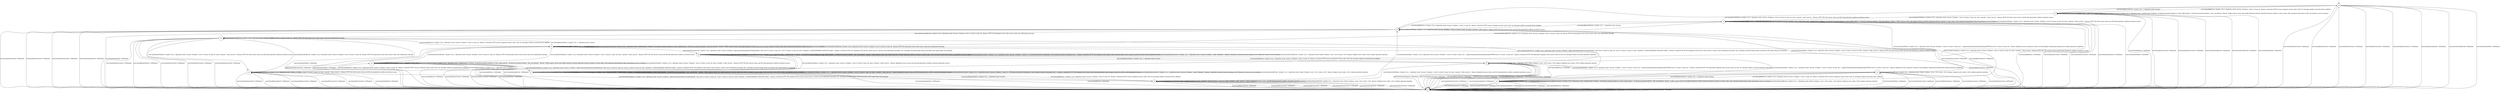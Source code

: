 digraph g {

	s0 [shape="circle" label="s0"];
	s1 [shape="circle" label="s1"];
	s2 [shape="circle" label="s2"];
	s3 [shape="circle" label="s3"];
	s4 [shape="circle" label="s4"];
	s5 [shape="circle" label="s5"];
	s6 [shape="circle" label="s6"];
	s7 [shape="circle" label="s7"];
	s8 [shape="circle" label="s8"];
	s9 [shape="circle" label="s9"];
	s10 [shape="circle" label="s10"];
	s11 [shape="circle" label="s11"];
	s12 [shape="circle" label="s12"];
	s13 [shape="circle" label="s13"];
	s14 [shape="circle" label="s14"];
	s0 -> s2 [label="user1|remote|DeviceControl / NoElement"];
	s0 -> s1 [label="user1|local|AddDevice / Symbol: CLS_0. Operation result: Success. Evidence: 'status':0,'msg':'ok'. Reason: Consistent HTTP success responses (status code 0 with 'ok' message) confirm successful device addition."];
	s0 -> s2 [label="user1|local|RemoveDevice / NoElement"];
	s0 -> s2 [label="user1|local|DeviceControl / NoElement"];
	s0 -> s4 [label="user1|local|InviteToHome / Symbol: CLS_0. Operation result: Success. Evidence: ''error':0,'status':0,'msg':'ok','data':{'qrcode':'11Abs_Len14|'}'. Reason: HTTP 200 with success status and QR code generation confirms invitation success"];
	s0 -> s2 [label="user2|local|DeviceControl / NoElement"];
	s0 -> s2 [label="user2|remote|DeviceControl / NoElement"];
	s0 -> s2 [label="user2|remote|AcceptInvite / NoElement"];
	s0 -> s2 [label="user2|remote|ScanQRCode / NoElement"];
	s0 -> s2 [label="user2|remote|QuitHome / NoElement"];
	s1 -> s1 [label="user1|remote|DeviceControl / Symbol: CLS_-1. Operation result: Success."];
	s1 -> s2 [label="user1|local|AddDevice / NoElement"];
	s1 -> s0 [label="user1|local|RemoveDevice / Symbol: CLS_-1. Operation result: Success."];
	s1 -> s1 [label="user1|local|DeviceControl / Symbol: CLS_0. Operation result: Undetermined. Evidence: 'No decisive payload evidence or clear traffic pattern'; 'No decisive payload evidence'; 'Abs_Len patterns'. Reason: Traffic analysis shows only length indicators without operation-relevant content or status codes, with consistent observation of Abs_Len patterns across all reports"];
	s1 -> s3 [label="user1|local|InviteToHome / Symbol: CLS_0. Operation result: Success. Evidence: ''error':0,'status':0,'msg':'ok','data':{'qrcode':'11Abs_Len14|'}'. Reason: HTTP 200 with success status and QR code generation confirms invitation success"];
	s1 -> s2 [label="user2|local|DeviceControl / NoElement"];
	s1 -> s2 [label="user2|remote|DeviceControl / NoElement"];
	s1 -> s2 [label="user2|remote|AcceptInvite / NoElement"];
	s1 -> s2 [label="user2|remote|ScanQRCode / NoElement"];
	s1 -> s2 [label="user2|remote|QuitHome / NoElement"];
	s2 -> s2 [label="user1|remote|DeviceControl / NoElement"];
	s2 -> s2 [label="user1|local|AddDevice / NoElement"];
	s2 -> s2 [label="user1|local|RemoveDevice / NoElement"];
	s2 -> s2 [label="user1|local|DeviceControl / NoElement"];
	s2 -> s2 [label="user1|local|InviteToHome / NoElement"];
	s2 -> s2 [label="user2|local|DeviceControl / NoElement"];
	s2 -> s2 [label="user2|remote|DeviceControl / NoElement"];
	s2 -> s2 [label="user2|remote|AcceptInvite / NoElement"];
	s2 -> s2 [label="user2|remote|ScanQRCode / NoElement"];
	s2 -> s2 [label="user2|remote|QuitHome / NoElement"];
	s3 -> s3 [label="user1|remote|DeviceControl / Symbol: CLS_-1. Operation result: Success."];
	s3 -> s2 [label="user1|local|AddDevice / NoElement"];
	s3 -> s4 [label="user1|local|RemoveDevice / Symbol: CLS_-1. Operation result: Success."];
	s3 -> s3 [label="user1|local|DeviceControl / Symbol: CLS_0. Operation result: Undetermined. Evidence: 'No decisive payload evidence or clear traffic pattern'; 'No decisive payload evidence'; 'Abs_Len patterns'. Reason: Traffic analysis shows only length indicators without operation-relevant content or status codes, with consistent observation of Abs_Len patterns across all reports"];
	s3 -> s3 [label="user1|local|InviteToHome / Symbol: CLS_0. Operation result: Success. Evidence: ''error':0,'status':0,'msg':'ok','data':{'qrcode':'11Abs_Len14|'}'. Reason: HTTP 200 with success status and QR code generation confirms invitation success"];
	s3 -> s2 [label="user2|local|DeviceControl / NoElement"];
	s3 -> s2 [label="user2|remote|DeviceControl / NoElement"];
	s3 -> s2 [label="user2|remote|AcceptInvite / NoElement"];
	s3 -> s5 [label="user2|remote|ScanQRCode / Symbol: CLS_0. Operation result: Success. Evidence: 'error':0,'status':0,'msg':'ok'. Reason: HTTP 200 equivalent status with success codes and confirmation message."];
	s3 -> s2 [label="user2|remote|QuitHome / NoElement"];
	s4 -> s2 [label="user1|remote|DeviceControl / NoElement"];
	s4 -> s3 [label="user1|local|AddDevice / Symbol: CLS_0. Operation result: Success. Evidence: 'status':0,'msg':'ok'. Reason: Consistent HTTP success responses (status code 0 with 'ok' message) confirm successful device addition."];
	s4 -> s2 [label="user1|local|RemoveDevice / NoElement"];
	s4 -> s2 [label="user1|local|DeviceControl / NoElement"];
	s4 -> s4 [label="user1|local|InviteToHome / Symbol: CLS_0. Operation result: Success. Evidence: ''error':0,'status':0,'msg':'ok','data':{'qrcode':'11Abs_Len14|'}'. Reason: HTTP 200 with success status and QR code generation confirms invitation success"];
	s4 -> s2 [label="user2|local|DeviceControl / NoElement"];
	s4 -> s2 [label="user2|remote|DeviceControl / NoElement"];
	s4 -> s2 [label="user2|remote|AcceptInvite / NoElement"];
	s4 -> s10 [label="user2|remote|ScanQRCode / Symbol: CLS_0. Operation result: Success. Evidence: 'error':0,'status':0,'msg':'ok'. Reason: HTTP 200 equivalent status with success codes and confirmation message."];
	s4 -> s2 [label="user2|remote|QuitHome / NoElement"];
	s5 -> s5 [label="user1|remote|DeviceControl / Symbol: CLS_-1. Operation result: Success."];
	s5 -> s2 [label="user1|local|AddDevice / NoElement"];
	s5 -> s10 [label="user1|local|RemoveDevice / Symbol: CLS_-1. Operation result: Success."];
	s5 -> s5 [label="user1|local|DeviceControl / Symbol: CLS_0. Operation result: Undetermined. Evidence: 'No decisive payload evidence or clear traffic pattern'; 'No decisive payload evidence'; 'Abs_Len patterns'. Reason: Traffic analysis shows only length indicators without operation-relevant content or status codes, with consistent observation of Abs_Len patterns across all reports"];
	s5 -> s14 [label="user1|local|InviteToHome / Symbol: CLS_0. Operation result: Success. Evidence: ''error':0,'status':0,'msg':'ok','data':{'qrcode':'11Abs_Len14|'}'. Reason: HTTP 200 with success status and QR code generation confirms invitation success"];
	s5 -> s2 [label="user2|local|DeviceControl / NoElement"];
	s5 -> s2 [label="user2|remote|DeviceControl / NoElement"];
	s5 -> s6 [label="user2|remote|AcceptInvite / Symbol: CLS_0. Operation result: Success. Evidence: '/appsync/group/member/invited/joinfamily' with 'error':0,'status':0,'msg':'ok'; 'error':0,'status':0,'msg':'ok','data':{'familyid':'11b9af345feef8afb71de0053611d0eb'}'. Reason: Consistent HTTP 200 responses with success status (error:0, status:0) and confirmation message ('ok'), including successful family group association with target family ID in payload."];
	s5 -> s5 [label="user2|remote|ScanQRCode / Symbol: CLS_0. Operation result: Success. Evidence: 'error':0,'status':0,'msg':'ok'. Reason: HTTP 200 equivalent status with success codes and confirmation message."];
	s5 -> s2 [label="user2|remote|QuitHome / NoElement"];
	s6 -> s6 [label="user1|remote|DeviceControl / Symbol: CLS_-1. Operation result: Success."];
	s6 -> s2 [label="user1|local|AddDevice / NoElement"];
	s6 -> s8 [label="user1|local|RemoveDevice / Symbol: CLS_-1. Operation result: Success."];
	s6 -> s6 [label="user1|local|DeviceControl / Symbol: CLS_0. Operation result: Undetermined. Evidence: 'No decisive payload evidence or clear traffic pattern'; 'No decisive payload evidence'; 'Abs_Len patterns'. Reason: Traffic analysis shows only length indicators without operation-relevant content or status codes, with consistent observation of Abs_Len patterns across all reports"];
	s6 -> s7 [label="user1|local|InviteToHome / Symbol: CLS_1. Operation result: Success. Evidence: ''error':0,'status':0,'msg':'ok','data':{'qrcode':'11Abs_Len14|'}'. Reason: Repeated success status and QR code generation confirms consistent operation success"];
	s6 -> s6 [label="user2|local|DeviceControl / Symbol: CLS_0. Operation result: Success. Evidence: ''status':0'; 'POST|/device/control/v2/sdkcontrol' with response payload containing 'pwr':1'. Reason: Consistent HTTP 200 responses with status:0 and successful power state change in payload confirm control operation success."];
	s6 -> s6 [label="user2|remote|DeviceControl / Symbol: CLS_1. Operation result: Success. Evidence: ''name':'Response''. Reason: Consistent successful control responses with 'Response' header across all reports."];
	s6 -> s2 [label="user2|remote|AcceptInvite / NoElement"];
	s6 -> s6 [label="user2|remote|ScanQRCode / Symbol: CLS_1. Operation result: Failed. Evidence: 'error':-2010,'status':-2010. Reason: Negative error codes (-2010) confirm operation rejection."];
	s6 -> s11 [label="user2|remote|QuitHome / Symbol: CLS_1. Operation result: Success. Evidence: '{'error':0,'status':0,'msg':'ok'}'; '/appsync/group/member/quitfamily|||||FPSPER{'error':0,'status':0,'msg':'ok'}'. Reason: Repeated success indicators (status:0) with endpoint confirmation demonstrate reliable operation completion."];
	s7 -> s7 [label="user1|remote|DeviceControl / Symbol: CLS_-1. Operation result: Success."];
	s7 -> s2 [label="user1|local|AddDevice / NoElement"];
	s7 -> s9 [label="user1|local|RemoveDevice / Symbol: CLS_-1. Operation result: Success."];
	s7 -> s7 [label="user1|local|DeviceControl / Symbol: CLS_0. Operation result: Undetermined. Evidence: 'No decisive payload evidence or clear traffic pattern'; 'No decisive payload evidence'; 'Abs_Len patterns'. Reason: Traffic analysis shows only length indicators without operation-relevant content or status codes, with consistent observation of Abs_Len patterns across all reports"];
	s7 -> s7 [label="user1|local|InviteToHome / Symbol: CLS_1. Operation result: Success. Evidence: ''error':0,'status':0,'msg':'ok','data':{'qrcode':'11Abs_Len14|'}'. Reason: Repeated success status and QR code generation confirms consistent operation success"];
	s7 -> s7 [label="user2|local|DeviceControl / Symbol: CLS_0. Operation result: Success. Evidence: ''status':0'; 'POST|/device/control/v2/sdkcontrol' with response payload containing 'pwr':1'. Reason: Consistent HTTP 200 responses with status:0 and successful power state change in payload confirm control operation success."];
	s7 -> s7 [label="user2|remote|DeviceControl / Symbol: CLS_1. Operation result: Success. Evidence: ''name':'Response''. Reason: Consistent successful control responses with 'Response' header across all reports."];
	s7 -> s2 [label="user2|remote|AcceptInvite / NoElement"];
	s7 -> s7 [label="user2|remote|ScanQRCode / Symbol: CLS_2. Operation result: Failed. Evidence: 'error':-2011,'status':-2011. Reason: Negative error codes (-2011) confirm operation rejection."];
	s7 -> s3 [label="user2|remote|QuitHome / Symbol: CLS_1. Operation result: Success. Evidence: '{'error':0,'status':0,'msg':'ok'}'; '/appsync/group/member/quitfamily|||||FPSPER{'error':0,'status':0,'msg':'ok'}'. Reason: Repeated success indicators (status:0) with endpoint confirmation demonstrate reliable operation completion."];
	s8 -> s2 [label="user1|remote|DeviceControl / NoElement"];
	s8 -> s6 [label="user1|local|AddDevice / Symbol: CLS_0. Operation result: Success. Evidence: 'status':0,'msg':'ok'. Reason: Consistent HTTP success responses (status code 0 with 'ok' message) confirm successful device addition."];
	s8 -> s2 [label="user1|local|RemoveDevice / NoElement"];
	s8 -> s2 [label="user1|local|DeviceControl / NoElement"];
	s8 -> s9 [label="user1|local|InviteToHome / Symbol: CLS_1. Operation result: Success. Evidence: ''error':0,'status':0,'msg':'ok','data':{'qrcode':'11Abs_Len14|'}'. Reason: Repeated success status and QR code generation confirms consistent operation success"];
	s8 -> s2 [label="user2|local|DeviceControl / NoElement"];
	s8 -> s2 [label="user2|remote|DeviceControl / NoElement"];
	s8 -> s2 [label="user2|remote|AcceptInvite / NoElement"];
	s8 -> s8 [label="user2|remote|ScanQRCode / Symbol: CLS_1. Operation result: Failed. Evidence: 'error':-2010,'status':-2010. Reason: Negative error codes (-2010) confirm operation rejection."];
	s8 -> s12 [label="user2|remote|QuitHome / Symbol: CLS_0. Operation result: Success. Evidence: '{'error':0,'status':0,'msg':'ok'}'; '/appsync/group/member/quitfamily|||||FPSPER{'error':0,'status':0,'msg':'ok'}'. Reason: Consistent HTTP 200 equivalent responses with success status (0) and 'ok' message confirm successful quitfamily operation."];
	s9 -> s2 [label="user1|remote|DeviceControl / NoElement"];
	s9 -> s7 [label="user1|local|AddDevice / Symbol: CLS_0. Operation result: Success. Evidence: 'status':0,'msg':'ok'. Reason: Consistent HTTP success responses (status code 0 with 'ok' message) confirm successful device addition."];
	s9 -> s2 [label="user1|local|RemoveDevice / NoElement"];
	s9 -> s2 [label="user1|local|DeviceControl / NoElement"];
	s9 -> s9 [label="user1|local|InviteToHome / Symbol: CLS_1. Operation result: Success. Evidence: ''error':0,'status':0,'msg':'ok','data':{'qrcode':'11Abs_Len14|'}'. Reason: Repeated success status and QR code generation confirms consistent operation success"];
	s9 -> s2 [label="user2|local|DeviceControl / NoElement"];
	s9 -> s2 [label="user2|remote|DeviceControl / NoElement"];
	s9 -> s2 [label="user2|remote|AcceptInvite / NoElement"];
	s9 -> s9 [label="user2|remote|ScanQRCode / Symbol: CLS_2. Operation result: Failed. Evidence: 'error':-2011,'status':-2011. Reason: Negative error codes (-2011) confirm operation rejection."];
	s9 -> s4 [label="user2|remote|QuitHome / Symbol: CLS_0. Operation result: Success. Evidence: '{'error':0,'status':0,'msg':'ok'}'; '/appsync/group/member/quitfamily|||||FPSPER{'error':0,'status':0,'msg':'ok'}'. Reason: Consistent HTTP 200 equivalent responses with success status (0) and 'ok' message confirm successful quitfamily operation."];
	s10 -> s2 [label="user1|remote|DeviceControl / NoElement"];
	s10 -> s5 [label="user1|local|AddDevice / Symbol: CLS_0. Operation result: Success. Evidence: 'status':0,'msg':'ok'. Reason: Consistent HTTP success responses (status code 0 with 'ok' message) confirm successful device addition."];
	s10 -> s2 [label="user1|local|RemoveDevice / NoElement"];
	s10 -> s2 [label="user1|local|DeviceControl / NoElement"];
	s10 -> s13 [label="user1|local|InviteToHome / Symbol: CLS_0. Operation result: Success. Evidence: ''error':0,'status':0,'msg':'ok','data':{'qrcode':'11Abs_Len14|'}'. Reason: HTTP 200 with success status and QR code generation confirms invitation success"];
	s10 -> s2 [label="user2|local|DeviceControl / NoElement"];
	s10 -> s2 [label="user2|remote|DeviceControl / NoElement"];
	s10 -> s8 [label="user2|remote|AcceptInvite / Symbol: CLS_0. Operation result: Success. Evidence: '/appsync/group/member/invited/joinfamily' with 'error':0,'status':0,'msg':'ok'; 'error':0,'status':0,'msg':'ok','data':{'familyid':'11b9af345feef8afb71de0053611d0eb'}'. Reason: Consistent HTTP 200 responses with success status (error:0, status:0) and confirmation message ('ok'), including successful family group association with target family ID in payload."];
	s10 -> s10 [label="user2|remote|ScanQRCode / Symbol: CLS_0. Operation result: Success. Evidence: 'error':0,'status':0,'msg':'ok'. Reason: HTTP 200 equivalent status with success codes and confirmation message."];
	s10 -> s2 [label="user2|remote|QuitHome / NoElement"];
	s11 -> s11 [label="user1|remote|DeviceControl / Symbol: CLS_-1. Operation result: Success."];
	s11 -> s2 [label="user1|local|AddDevice / NoElement"];
	s11 -> s12 [label="user1|local|RemoveDevice / Symbol: CLS_-1. Operation result: Success."];
	s11 -> s11 [label="user1|local|DeviceControl / Symbol: CLS_0. Operation result: Undetermined. Evidence: 'No decisive payload evidence or clear traffic pattern'; 'No decisive payload evidence'; 'Abs_Len patterns'. Reason: Traffic analysis shows only length indicators without operation-relevant content or status codes, with consistent observation of Abs_Len patterns across all reports"];
	s11 -> s3 [label="user1|local|InviteToHome / Symbol: CLS_0. Operation result: Success. Evidence: ''error':0,'status':0,'msg':'ok','data':{'qrcode':'11Abs_Len14|'}'. Reason: HTTP 200 with success status and QR code generation confirms invitation success"];
	s11 -> s2 [label="user2|local|DeviceControl / NoElement"];
	s11 -> s2 [label="user2|remote|DeviceControl / NoElement"];
	s11 -> s2 [label="user2|remote|AcceptInvite / NoElement"];
	s11 -> s11 [label="user2|remote|ScanQRCode / Symbol: CLS_1. Operation result: Failed. Evidence: 'error':-2010,'status':-2010. Reason: Negative error codes (-2010) confirm operation rejection."];
	s11 -> s2 [label="user2|remote|QuitHome / NoElement"];
	s12 -> s2 [label="user1|remote|DeviceControl / NoElement"];
	s12 -> s11 [label="user1|local|AddDevice / Symbol: CLS_0. Operation result: Success. Evidence: 'status':0,'msg':'ok'. Reason: Consistent HTTP success responses (status code 0 with 'ok' message) confirm successful device addition."];
	s12 -> s2 [label="user1|local|RemoveDevice / NoElement"];
	s12 -> s2 [label="user1|local|DeviceControl / NoElement"];
	s12 -> s4 [label="user1|local|InviteToHome / Symbol: CLS_0. Operation result: Success. Evidence: ''error':0,'status':0,'msg':'ok','data':{'qrcode':'11Abs_Len14|'}'. Reason: HTTP 200 with success status and QR code generation confirms invitation success"];
	s12 -> s2 [label="user2|local|DeviceControl / NoElement"];
	s12 -> s2 [label="user2|remote|DeviceControl / NoElement"];
	s12 -> s2 [label="user2|remote|AcceptInvite / NoElement"];
	s12 -> s12 [label="user2|remote|ScanQRCode / Symbol: CLS_1. Operation result: Failed. Evidence: 'error':-2010,'status':-2010. Reason: Negative error codes (-2010) confirm operation rejection."];
	s12 -> s2 [label="user2|remote|QuitHome / NoElement"];
	s13 -> s2 [label="user1|remote|DeviceControl / NoElement"];
	s13 -> s14 [label="user1|local|AddDevice / Symbol: CLS_0. Operation result: Success. Evidence: 'status':0,'msg':'ok'. Reason: Consistent HTTP success responses (status code 0 with 'ok' message) confirm successful device addition."];
	s13 -> s2 [label="user1|local|RemoveDevice / NoElement"];
	s13 -> s2 [label="user1|local|DeviceControl / NoElement"];
	s13 -> s13 [label="user1|local|InviteToHome / Symbol: CLS_0. Operation result: Success. Evidence: ''error':0,'status':0,'msg':'ok','data':{'qrcode':'11Abs_Len14|'}'. Reason: HTTP 200 with success status and QR code generation confirms invitation success"];
	s13 -> s2 [label="user2|local|DeviceControl / NoElement"];
	s13 -> s2 [label="user2|remote|DeviceControl / NoElement"];
	s13 -> s9 [label="user2|remote|AcceptInvite / Symbol: CLS_0. Operation result: Success. Evidence: '/appsync/group/member/invited/joinfamily' with 'error':0,'status':0,'msg':'ok'; 'error':0,'status':0,'msg':'ok','data':{'familyid':'11b9af345feef8afb71de0053611d0eb'}'. Reason: Consistent HTTP 200 responses with success status (error:0, status:0) and confirmation message ('ok'), including successful family group association with target family ID in payload."];
	s13 -> s10 [label="user2|remote|ScanQRCode / Symbol: CLS_0. Operation result: Success. Evidence: 'error':0,'status':0,'msg':'ok'. Reason: HTTP 200 equivalent status with success codes and confirmation message."];
	s13 -> s2 [label="user2|remote|QuitHome / NoElement"];
	s14 -> s14 [label="user1|remote|DeviceControl / Symbol: CLS_-1. Operation result: Success."];
	s14 -> s2 [label="user1|local|AddDevice / NoElement"];
	s14 -> s13 [label="user1|local|RemoveDevice / Symbol: CLS_-1. Operation result: Success."];
	s14 -> s14 [label="user1|local|DeviceControl / Symbol: CLS_0. Operation result: Undetermined. Evidence: 'No decisive payload evidence or clear traffic pattern'; 'No decisive payload evidence'; 'Abs_Len patterns'. Reason: Traffic analysis shows only length indicators without operation-relevant content or status codes, with consistent observation of Abs_Len patterns across all reports"];
	s14 -> s14 [label="user1|local|InviteToHome / Symbol: CLS_0. Operation result: Success. Evidence: ''error':0,'status':0,'msg':'ok','data':{'qrcode':'11Abs_Len14|'}'. Reason: HTTP 200 with success status and QR code generation confirms invitation success"];
	s14 -> s2 [label="user2|local|DeviceControl / NoElement"];
	s14 -> s2 [label="user2|remote|DeviceControl / NoElement"];
	s14 -> s7 [label="user2|remote|AcceptInvite / Symbol: CLS_0. Operation result: Success. Evidence: '/appsync/group/member/invited/joinfamily' with 'error':0,'status':0,'msg':'ok'; 'error':0,'status':0,'msg':'ok','data':{'familyid':'11b9af345feef8afb71de0053611d0eb'}'. Reason: Consistent HTTP 200 responses with success status (error:0, status:0) and confirmation message ('ok'), including successful family group association with target family ID in payload."];
	s14 -> s5 [label="user2|remote|ScanQRCode / Symbol: CLS_0. Operation result: Success. Evidence: 'error':0,'status':0,'msg':'ok'. Reason: HTTP 200 equivalent status with success codes and confirmation message."];
	s14 -> s2 [label="user2|remote|QuitHome / NoElement"];

__start0 [label="" shape="none" width="0" height="0"];
__start0 -> s0;

}
